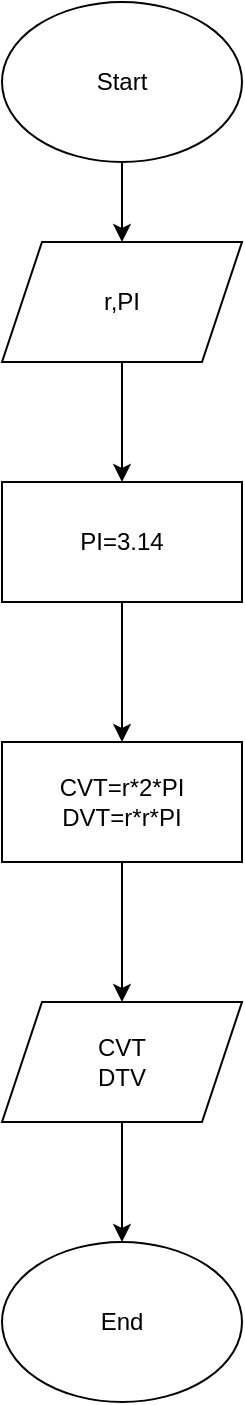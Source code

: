 <mxfile version="22.1.0" type="device" pages="6">
  <diagram id="C5RBs43oDa-KdzZeNtuy" name="BT1">
    <mxGraphModel dx="1290" dy="534" grid="1" gridSize="10" guides="1" tooltips="1" connect="1" arrows="1" fold="1" page="1" pageScale="1" pageWidth="827" pageHeight="1169" math="0" shadow="0">
      <root>
        <mxCell id="WIyWlLk6GJQsqaUBKTNV-0" />
        <mxCell id="WIyWlLk6GJQsqaUBKTNV-1" parent="WIyWlLk6GJQsqaUBKTNV-0" />
        <mxCell id="RpUv36ww8xjFqxz87pHx-1" style="edgeStyle=orthogonalEdgeStyle;rounded=0;orthogonalLoop=1;jettySize=auto;html=1;exitX=0.5;exitY=1;exitDx=0;exitDy=0;entryX=0.5;entryY=0;entryDx=0;entryDy=0;" edge="1" parent="WIyWlLk6GJQsqaUBKTNV-1" source="xayAEh7mQTVHOaWd_ndP-0" target="RpUv36ww8xjFqxz87pHx-0">
          <mxGeometry relative="1" as="geometry" />
        </mxCell>
        <mxCell id="xayAEh7mQTVHOaWd_ndP-0" value="Start" style="ellipse;whiteSpace=wrap;html=1;" parent="WIyWlLk6GJQsqaUBKTNV-1" vertex="1">
          <mxGeometry x="130" y="60" width="120" height="80" as="geometry" />
        </mxCell>
        <mxCell id="RpUv36ww8xjFqxz87pHx-3" value="" style="edgeStyle=orthogonalEdgeStyle;rounded=0;orthogonalLoop=1;jettySize=auto;html=1;" edge="1" parent="WIyWlLk6GJQsqaUBKTNV-1" source="RpUv36ww8xjFqxz87pHx-0" target="RpUv36ww8xjFqxz87pHx-2">
          <mxGeometry relative="1" as="geometry" />
        </mxCell>
        <mxCell id="RpUv36ww8xjFqxz87pHx-0" value="r,PI" style="shape=parallelogram;perimeter=parallelogramPerimeter;whiteSpace=wrap;html=1;fixedSize=1;" vertex="1" parent="WIyWlLk6GJQsqaUBKTNV-1">
          <mxGeometry x="130" y="180" width="120" height="60" as="geometry" />
        </mxCell>
        <mxCell id="RpUv36ww8xjFqxz87pHx-5" value="" style="edgeStyle=orthogonalEdgeStyle;rounded=0;orthogonalLoop=1;jettySize=auto;html=1;" edge="1" parent="WIyWlLk6GJQsqaUBKTNV-1" source="RpUv36ww8xjFqxz87pHx-2" target="RpUv36ww8xjFqxz87pHx-4">
          <mxGeometry relative="1" as="geometry" />
        </mxCell>
        <mxCell id="RpUv36ww8xjFqxz87pHx-2" value="PI=3.14" style="whiteSpace=wrap;html=1;" vertex="1" parent="WIyWlLk6GJQsqaUBKTNV-1">
          <mxGeometry x="130" y="300" width="120" height="60" as="geometry" />
        </mxCell>
        <mxCell id="RpUv36ww8xjFqxz87pHx-7" value="" style="edgeStyle=orthogonalEdgeStyle;rounded=0;orthogonalLoop=1;jettySize=auto;html=1;" edge="1" parent="WIyWlLk6GJQsqaUBKTNV-1" source="RpUv36ww8xjFqxz87pHx-4" target="RpUv36ww8xjFqxz87pHx-6">
          <mxGeometry relative="1" as="geometry" />
        </mxCell>
        <mxCell id="RpUv36ww8xjFqxz87pHx-4" value="CVT=r*2*PI&lt;br&gt;DVT=r*r*PI" style="whiteSpace=wrap;html=1;" vertex="1" parent="WIyWlLk6GJQsqaUBKTNV-1">
          <mxGeometry x="130" y="430" width="120" height="60" as="geometry" />
        </mxCell>
        <mxCell id="RpUv36ww8xjFqxz87pHx-9" value="" style="edgeStyle=orthogonalEdgeStyle;rounded=0;orthogonalLoop=1;jettySize=auto;html=1;" edge="1" parent="WIyWlLk6GJQsqaUBKTNV-1" source="RpUv36ww8xjFqxz87pHx-6" target="RpUv36ww8xjFqxz87pHx-8">
          <mxGeometry relative="1" as="geometry" />
        </mxCell>
        <mxCell id="RpUv36ww8xjFqxz87pHx-6" value="CVT&lt;br&gt;DTV" style="shape=parallelogram;perimeter=parallelogramPerimeter;whiteSpace=wrap;html=1;fixedSize=1;" vertex="1" parent="WIyWlLk6GJQsqaUBKTNV-1">
          <mxGeometry x="130" y="560" width="120" height="60" as="geometry" />
        </mxCell>
        <mxCell id="RpUv36ww8xjFqxz87pHx-8" value="End" style="ellipse;whiteSpace=wrap;html=1;" vertex="1" parent="WIyWlLk6GJQsqaUBKTNV-1">
          <mxGeometry x="130" y="680" width="120" height="80" as="geometry" />
        </mxCell>
      </root>
    </mxGraphModel>
  </diagram>
  <diagram id="1xkzSWBpe1msxJv8HMlB" name="BT2">
    <mxGraphModel dx="1290" dy="534" grid="1" gridSize="10" guides="1" tooltips="1" connect="1" arrows="1" fold="1" page="1" pageScale="1" pageWidth="827" pageHeight="1169" math="0" shadow="0">
      <root>
        <mxCell id="0" />
        <mxCell id="1" parent="0" />
        <mxCell id="xFjPpdjDOZMRNlHsK65v-9" value="" style="edgeStyle=orthogonalEdgeStyle;rounded=0;orthogonalLoop=1;jettySize=auto;html=1;" edge="1" parent="1" source="xFjPpdjDOZMRNlHsK65v-1" target="xFjPpdjDOZMRNlHsK65v-8">
          <mxGeometry relative="1" as="geometry" />
        </mxCell>
        <mxCell id="xFjPpdjDOZMRNlHsK65v-1" value="Start" style="strokeWidth=2;html=1;shape=mxgraph.flowchart.start_1;whiteSpace=wrap;" vertex="1" parent="1">
          <mxGeometry x="320" y="10" width="100" height="60" as="geometry" />
        </mxCell>
        <mxCell id="xFjPpdjDOZMRNlHsK65v-7" style="edgeStyle=orthogonalEdgeStyle;rounded=0;orthogonalLoop=1;jettySize=auto;html=1;exitX=0.5;exitY=1;exitDx=0;exitDy=0;exitPerimeter=0;" edge="1" parent="1" source="xFjPpdjDOZMRNlHsK65v-1" target="xFjPpdjDOZMRNlHsK65v-1">
          <mxGeometry relative="1" as="geometry" />
        </mxCell>
        <mxCell id="xFjPpdjDOZMRNlHsK65v-11" value="" style="edgeStyle=orthogonalEdgeStyle;rounded=0;orthogonalLoop=1;jettySize=auto;html=1;" edge="1" parent="1" source="xFjPpdjDOZMRNlHsK65v-8" target="xFjPpdjDOZMRNlHsK65v-10">
          <mxGeometry relative="1" as="geometry" />
        </mxCell>
        <mxCell id="xFjPpdjDOZMRNlHsK65v-8" value="&lt;div&gt;&amp;nbsp; &amp;nbsp; &amp;nbsp; &amp;nbsp; &amp;nbsp; &amp;nbsp; &amp;nbsp; &amp;nbsp; &amp;nbsp; &amp;nbsp; &amp;nbsp; &amp;nbsp; &amp;nbsp; &amp;nbsp; &amp;nbsp; &amp;nbsp; &amp;nbsp; &amp;nbsp; &amp;nbsp; &amp;nbsp; &amp;nbsp;DANH SACH SINH VIEN&amp;nbsp; &amp;nbsp; &amp;nbsp; &amp;nbsp; &amp;nbsp; &amp;nbsp; &amp;nbsp; &amp;nbsp; &amp;nbsp; &amp;nbsp; &amp;nbsp; &amp;nbsp; &amp;nbsp; &amp;nbsp; &amp;nbsp; &amp;nbsp; &amp;nbsp; &amp;nbsp; &amp;nbsp; &amp;nbsp; &amp;nbsp; &amp;nbsp; &amp;nbsp; &amp;nbsp;&amp;nbsp;&lt;/div&gt;&lt;div&gt;------------------------------------------------------------------------------------------------------------&lt;span style=&quot;&quot;&gt;&lt;/span&gt;&lt;/div&gt;&lt;div&gt;&lt;span style=&quot;&quot;&gt;&lt;span style=&quot;&quot;&gt;&lt;span style=&quot;white-space: pre;&quot;&gt;&amp;nbsp;&amp;nbsp;&amp;nbsp;&lt;/span&gt;&lt;/span&gt;| STT |&amp;nbsp; Ho va ten&amp;nbsp; &amp;nbsp; &amp;nbsp; &amp;nbsp; &amp;nbsp;|&amp;nbsp; &amp;nbsp;Tuoi&amp;nbsp; &amp;nbsp; &amp;nbsp;|&amp;nbsp; &amp;nbsp;So dien thoai&amp;nbsp; &amp;nbsp; &amp;nbsp; &amp;nbsp; &amp;nbsp; &amp;nbsp; &amp;nbsp; &amp;nbsp; |&amp;nbsp; &amp;nbsp;email&amp;nbsp; &amp;nbsp; &amp;nbsp; &amp;nbsp; &amp;nbsp; &amp;nbsp; &amp;nbsp; &amp;nbsp; &amp;nbsp; &amp;nbsp; &amp;nbsp; &amp;nbsp; &amp;nbsp;|&amp;nbsp; &amp;nbsp; &amp;nbsp;&lt;/span&gt;&lt;/div&gt;&lt;div&gt;&amp;nbsp; &amp;nbsp; ------------------------------------------------------------------------------------------------------------&lt;/div&gt;&lt;div&gt;| 1&amp;nbsp; &amp;nbsp;|&amp;nbsp; Nguyen Van A&amp;nbsp; &amp;nbsp; &amp;nbsp; |&amp;nbsp; &amp;nbsp;20&amp;nbsp; &amp;nbsp; &amp;nbsp; &amp;nbsp;|&amp;nbsp; &amp;nbsp;0904488481&amp;nbsp; &amp;nbsp; &amp;nbsp; &amp;nbsp; &amp;nbsp; &amp;nbsp; &amp;nbsp; &amp;nbsp; &amp;nbsp; &amp;nbsp;|&amp;nbsp; &amp;nbsp;anv@rikkeiacademy.com&amp;nbsp; &amp;nbsp; &amp;nbsp; &amp;nbsp; &amp;nbsp;|&lt;/div&gt;&lt;div&gt;&amp;nbsp; &amp;nbsp;------------------------------------------------------------------------------------------------------------&lt;/div&gt;&lt;div&gt;&amp;nbsp; &amp;nbsp;| 2&amp;nbsp; &amp;nbsp;|&amp;nbsp; Nguyen Van B&amp;nbsp; &amp;nbsp; &amp;nbsp; |&amp;nbsp; &amp;nbsp;21&amp;nbsp; &amp;nbsp; &amp;nbsp; &amp;nbsp;|&amp;nbsp; &amp;nbsp;0904488482&amp;nbsp; &amp;nbsp; &amp;nbsp; &amp;nbsp; &amp;nbsp; &amp;nbsp; &amp;nbsp; &amp;nbsp; &amp;nbsp; &amp;nbsp;|&amp;nbsp; &amp;nbsp;bnv@rikkeiacademy.com&amp;nbsp; &amp;nbsp; &amp;nbsp; &amp;nbsp; &amp;nbsp;|&amp;nbsp; &amp;nbsp;&lt;/div&gt;&lt;div&gt;------------------------------------------------------------------------------------------------------------&lt;/div&gt;&lt;div&gt;&amp;nbsp; &amp;nbsp;| 3&amp;nbsp; &amp;nbsp;|&amp;nbsp; Nguyen Van C&amp;nbsp; &amp;nbsp; &amp;nbsp; |&amp;nbsp; &amp;nbsp;18&amp;nbsp; &amp;nbsp; &amp;nbsp; &amp;nbsp;|&amp;nbsp; &amp;nbsp;0904488483&amp;nbsp; &amp;nbsp; &amp;nbsp; &amp;nbsp; &amp;nbsp; &amp;nbsp; &amp;nbsp; &amp;nbsp; &amp;nbsp; &amp;nbsp;|&amp;nbsp; &amp;nbsp;cnv@rikkeiacademy.com&amp;nbsp; &amp;nbsp; &amp;nbsp; &amp;nbsp; &amp;nbsp;|&amp;nbsp; &amp;nbsp;&lt;/div&gt;&lt;div&gt;&amp;nbsp; &amp;nbsp; printf(&quot;------------------------------------------------------------------------------------------------------------&lt;/div&gt;&lt;div&gt;&amp;nbsp;| 4&amp;nbsp; &amp;nbsp;|&amp;nbsp; Nguyen Van D&amp;nbsp; &amp;nbsp; &amp;nbsp; |&amp;nbsp; &amp;nbsp;19&amp;nbsp; &amp;nbsp; &amp;nbsp; &amp;nbsp;|&amp;nbsp; &amp;nbsp;0904488484&amp;nbsp; &amp;nbsp; &amp;nbsp; &amp;nbsp; &amp;nbsp; &amp;nbsp; &amp;nbsp; &amp;nbsp; &amp;nbsp; &amp;nbsp;|&amp;nbsp; &amp;nbsp;dnv@rikkeiacademy.com&amp;nbsp; &amp;nbsp; &amp;nbsp; &amp;nbsp; &amp;nbsp;|&amp;nbsp; &amp;nbsp;&amp;nbsp;&lt;/div&gt;&lt;div&gt;&amp;nbsp; &amp;nbsp;------------------------------------------------------------------------------------------------------------&lt;/div&gt;&lt;div&gt;&amp;nbsp; &amp;nbsp;| 5&amp;nbsp; &amp;nbsp;|&amp;nbsp; Nguyen Van E&amp;nbsp; &amp;nbsp; &amp;nbsp; |&amp;nbsp; &amp;nbsp;22&amp;nbsp; &amp;nbsp; &amp;nbsp; &amp;nbsp;|&amp;nbsp; &amp;nbsp;0904488485&amp;nbsp; &amp;nbsp; &amp;nbsp; &amp;nbsp; &amp;nbsp; &amp;nbsp; &amp;nbsp; &amp;nbsp; &amp;nbsp; &amp;nbsp;|&amp;nbsp; &amp;nbsp;env@rikkeiacademy.com&amp;nbsp; &amp;nbsp; &amp;nbsp; &amp;nbsp; &amp;nbsp;|&amp;nbsp; &amp;nbsp; &amp;nbsp;&lt;/div&gt;&lt;div&gt;&amp;nbsp; ------------------------------------------------------------------------------------------------------------;&lt;/div&gt;&lt;div&gt;&amp;nbsp; &amp;nbsp;| 6&amp;nbsp; &amp;nbsp;|&amp;nbsp; Nguyen Van F&amp;nbsp; &amp;nbsp; &amp;nbsp; |&amp;nbsp; &amp;nbsp;21&amp;nbsp; &amp;nbsp; &amp;nbsp; &amp;nbsp;|&amp;nbsp; &amp;nbsp;0904488486&amp;nbsp; &amp;nbsp; &amp;nbsp; &amp;nbsp; &amp;nbsp; &amp;nbsp; &amp;nbsp; &amp;nbsp; &amp;nbsp; &amp;nbsp;|&amp;nbsp; &amp;nbsp;fnv@rikkeiacademy.com&amp;nbsp; &amp;nbsp; &amp;nbsp; &amp;nbsp; &amp;nbsp;|&amp;nbsp; &amp;nbsp; &amp;nbsp;&lt;/div&gt;&lt;div&gt;------------------------------------------------------------------------------------------------------------&lt;/div&gt;&lt;div&gt;&amp;nbsp; &amp;nbsp;| 7&amp;nbsp; &amp;nbsp;|&amp;nbsp; Nguyen Van G&amp;nbsp; &amp;nbsp; &amp;nbsp; |&amp;nbsp; &amp;nbsp;23&amp;nbsp; &amp;nbsp; &amp;nbsp; &amp;nbsp;|&amp;nbsp; &amp;nbsp;0904488487&amp;nbsp; &amp;nbsp; &amp;nbsp; &amp;nbsp; &amp;nbsp; &amp;nbsp; &amp;nbsp; &amp;nbsp; &amp;nbsp; &amp;nbsp;|&amp;nbsp; &amp;nbsp;gnv@rikkeiacademy.com&amp;nbsp; &amp;nbsp; &amp;nbsp; &amp;nbsp; &amp;nbsp;|&amp;nbsp; &amp;nbsp; &amp;nbsp;&lt;/div&gt;&lt;div&gt;&amp;nbsp; ------------------------------------------------------------------------------------------------------------&lt;/div&gt;&lt;div&gt;&amp;nbsp; &amp;nbsp; 8&amp;nbsp; &amp;nbsp;|&amp;nbsp; Nguyen Van H&amp;nbsp; &amp;nbsp; &amp;nbsp; |&amp;nbsp; &amp;nbsp;19&amp;nbsp; &amp;nbsp; &amp;nbsp; &amp;nbsp;|&amp;nbsp; &amp;nbsp;0904488488&amp;nbsp; &amp;nbsp; &amp;nbsp; &amp;nbsp; &amp;nbsp; &amp;nbsp; &amp;nbsp; &amp;nbsp; &amp;nbsp; &amp;nbsp;|&amp;nbsp; &amp;nbsp;hnv@rikkeiacademy.com&amp;nbsp; &amp;nbsp; &amp;nbsp; &amp;nbsp; &amp;nbsp;|&amp;nbsp; &amp;nbsp; &amp;nbsp;&amp;nbsp;&lt;/div&gt;&lt;div&gt;------------------------------------------------------------------------------------------------------------&lt;/div&gt;&lt;div&gt;&amp;nbsp; &amp;nbsp;| 9&amp;nbsp; &amp;nbsp;|&amp;nbsp; Nguyen Van I&amp;nbsp; &amp;nbsp; &amp;nbsp; |&amp;nbsp; &amp;nbsp;18&amp;nbsp; &amp;nbsp; &amp;nbsp; &amp;nbsp;|&amp;nbsp; &amp;nbsp;0904488489&amp;nbsp; &amp;nbsp; &amp;nbsp; &amp;nbsp; &amp;nbsp; &amp;nbsp; &amp;nbsp; &amp;nbsp; &amp;nbsp; &amp;nbsp;|&amp;nbsp; &amp;nbsp;inv@rikkeiacademy.com&amp;nbsp; &amp;nbsp; &amp;nbsp; &amp;nbsp; &amp;nbsp;|&amp;nbsp; &amp;nbsp;&lt;/div&gt;&lt;div&gt;------------------------------------------------------------------------------------------------------------&lt;/div&gt;&lt;div&gt;&amp;nbsp; &amp;nbsp; | 10&amp;nbsp; |&amp;nbsp; Nguyen Van K&amp;nbsp; &amp;nbsp; &amp;nbsp; |&amp;nbsp; &amp;nbsp;21&amp;nbsp; &amp;nbsp; &amp;nbsp; &amp;nbsp;|&amp;nbsp; &amp;nbsp;0904488480&amp;nbsp; &amp;nbsp; &amp;nbsp; &amp;nbsp; &amp;nbsp; &amp;nbsp; &amp;nbsp; &amp;nbsp; &amp;nbsp; &amp;nbsp;|&amp;nbsp; &amp;nbsp;knv@rikkeiacademy.com&amp;nbsp; &amp;nbsp;&amp;nbsp;&lt;/div&gt;&lt;div&gt;&amp;nbsp; &amp;nbsp; ------------------------------------------------------------------------------------------------------------&lt;/div&gt;" style="shape=parallelogram;perimeter=parallelogramPerimeter;whiteSpace=wrap;html=1;fixedSize=1;strokeWidth=2;" vertex="1" parent="1">
          <mxGeometry x="55" y="220" width="630" height="390" as="geometry" />
        </mxCell>
        <mxCell id="xFjPpdjDOZMRNlHsK65v-10" value="End" style="ellipse;whiteSpace=wrap;html=1;" vertex="1" parent="1">
          <mxGeometry x="310" y="660" width="120" height="80" as="geometry" />
        </mxCell>
      </root>
    </mxGraphModel>
  </diagram>
  <diagram id="lPCM_Orpyic1YJfJfxVZ" name="BT3">
    <mxGraphModel dx="1290" dy="534" grid="1" gridSize="10" guides="1" tooltips="1" connect="1" arrows="1" fold="1" page="1" pageScale="1" pageWidth="827" pageHeight="1169" math="0" shadow="0">
      <root>
        <mxCell id="0" />
        <mxCell id="1" parent="0" />
        <mxCell id="h2RHiLlfG2E7YjiQeKBT-3" value="" style="edgeStyle=orthogonalEdgeStyle;rounded=0;orthogonalLoop=1;jettySize=auto;html=1;" edge="1" parent="1" source="h2RHiLlfG2E7YjiQeKBT-1" target="h2RHiLlfG2E7YjiQeKBT-2">
          <mxGeometry relative="1" as="geometry" />
        </mxCell>
        <mxCell id="h2RHiLlfG2E7YjiQeKBT-1" value="Start" style="ellipse;whiteSpace=wrap;html=1;" vertex="1" parent="1">
          <mxGeometry x="354" y="60" width="120" height="80" as="geometry" />
        </mxCell>
        <mxCell id="h2RHiLlfG2E7YjiQeKBT-5" value="" style="edgeStyle=orthogonalEdgeStyle;rounded=0;orthogonalLoop=1;jettySize=auto;html=1;" edge="1" parent="1" source="h2RHiLlfG2E7YjiQeKBT-2" target="h2RHiLlfG2E7YjiQeKBT-4">
          <mxGeometry relative="1" as="geometry" />
        </mxCell>
        <mxCell id="h2RHiLlfG2E7YjiQeKBT-2" value="toan,van,anh" style="shape=parallelogram;perimeter=parallelogramPerimeter;whiteSpace=wrap;html=1;fixedSize=1;" vertex="1" parent="1">
          <mxGeometry x="306" y="190" width="216" height="60" as="geometry" />
        </mxCell>
        <mxCell id="h2RHiLlfG2E7YjiQeKBT-9" value="" style="edgeStyle=orthogonalEdgeStyle;rounded=0;orthogonalLoop=1;jettySize=auto;html=1;" edge="1" parent="1" source="h2RHiLlfG2E7YjiQeKBT-4" target="h2RHiLlfG2E7YjiQeKBT-8">
          <mxGeometry relative="1" as="geometry" />
        </mxCell>
        <mxCell id="h2RHiLlfG2E7YjiQeKBT-4" value="diem_tong=toan+van+anh&lt;br&gt;diem_tb=diem_tong/3" style="whiteSpace=wrap;html=1;" vertex="1" parent="1">
          <mxGeometry x="326" y="320" width="176" height="60" as="geometry" />
        </mxCell>
        <mxCell id="h2RHiLlfG2E7YjiQeKBT-11" value="" style="edgeStyle=orthogonalEdgeStyle;rounded=0;orthogonalLoop=1;jettySize=auto;html=1;" edge="1" parent="1" source="h2RHiLlfG2E7YjiQeKBT-8" target="h2RHiLlfG2E7YjiQeKBT-10">
          <mxGeometry relative="1" as="geometry" />
        </mxCell>
        <mxCell id="h2RHiLlfG2E7YjiQeKBT-8" value="diem_tong&lt;br&gt;diem_tb" style="shape=parallelogram;perimeter=parallelogramPerimeter;whiteSpace=wrap;html=1;fixedSize=1;" vertex="1" parent="1">
          <mxGeometry x="354" y="440" width="120" height="60" as="geometry" />
        </mxCell>
        <mxCell id="h2RHiLlfG2E7YjiQeKBT-10" value="End" style="ellipse;whiteSpace=wrap;html=1;" vertex="1" parent="1">
          <mxGeometry x="354" y="545" width="120" height="80" as="geometry" />
        </mxCell>
      </root>
    </mxGraphModel>
  </diagram>
  <diagram id="NsL2CPaEQUua_I1LO7Yr" name="BT4">
    <mxGraphModel dx="1290" dy="534" grid="1" gridSize="10" guides="1" tooltips="1" connect="1" arrows="1" fold="1" page="1" pageScale="1" pageWidth="827" pageHeight="1169" math="0" shadow="0">
      <root>
        <mxCell id="0" />
        <mxCell id="1" parent="0" />
        <mxCell id="011xxZp6TQmj5CEeikQw-3" value="" style="edgeStyle=orthogonalEdgeStyle;rounded=0;orthogonalLoop=1;jettySize=auto;html=1;" edge="1" parent="1" source="011xxZp6TQmj5CEeikQw-1" target="011xxZp6TQmj5CEeikQw-2">
          <mxGeometry relative="1" as="geometry" />
        </mxCell>
        <mxCell id="011xxZp6TQmj5CEeikQw-1" value="Start" style="ellipse;whiteSpace=wrap;html=1;" vertex="1" parent="1">
          <mxGeometry x="320" y="50" width="120" height="80" as="geometry" />
        </mxCell>
        <mxCell id="HxF071hYW-Vpzkf4wwNU-2" value="" style="edgeStyle=orthogonalEdgeStyle;rounded=0;orthogonalLoop=1;jettySize=auto;html=1;" edge="1" parent="1" source="011xxZp6TQmj5CEeikQw-2" target="HxF071hYW-Vpzkf4wwNU-1">
          <mxGeometry relative="1" as="geometry" />
        </mxCell>
        <mxCell id="011xxZp6TQmj5CEeikQw-2" value="n1,n2,n3" style="shape=parallelogram;perimeter=parallelogramPerimeter;whiteSpace=wrap;html=1;fixedSize=1;" vertex="1" parent="1">
          <mxGeometry x="320" y="180" width="120" height="60" as="geometry" />
        </mxCell>
        <mxCell id="HxF071hYW-Vpzkf4wwNU-4" value="" style="edgeStyle=orthogonalEdgeStyle;rounded=0;orthogonalLoop=1;jettySize=auto;html=1;" edge="1" parent="1" source="HxF071hYW-Vpzkf4wwNU-1" target="HxF071hYW-Vpzkf4wwNU-3">
          <mxGeometry relative="1" as="geometry" />
        </mxCell>
        <mxCell id="HxF071hYW-Vpzkf4wwNU-1" value="max=n1&lt;br&gt;min=n1" style="whiteSpace=wrap;html=1;" vertex="1" parent="1">
          <mxGeometry x="320" y="320" width="120" height="60" as="geometry" />
        </mxCell>
        <mxCell id="HxF071hYW-Vpzkf4wwNU-6" value="" style="edgeStyle=orthogonalEdgeStyle;rounded=0;orthogonalLoop=1;jettySize=auto;html=1;" edge="1" parent="1" source="HxF071hYW-Vpzkf4wwNU-3" target="HxF071hYW-Vpzkf4wwNU-5">
          <mxGeometry relative="1" as="geometry" />
        </mxCell>
        <mxCell id="HxF071hYW-Vpzkf4wwNU-7" value="true" style="edgeLabel;html=1;align=center;verticalAlign=middle;resizable=0;points=[];" vertex="1" connectable="0" parent="HxF071hYW-Vpzkf4wwNU-6">
          <mxGeometry x="-0.24" y="1" relative="1" as="geometry">
            <mxPoint as="offset" />
          </mxGeometry>
        </mxCell>
        <mxCell id="HxF071hYW-Vpzkf4wwNU-9" value="" style="edgeStyle=orthogonalEdgeStyle;rounded=0;orthogonalLoop=1;jettySize=auto;html=1;" edge="1" parent="1" source="HxF071hYW-Vpzkf4wwNU-3" target="HxF071hYW-Vpzkf4wwNU-8">
          <mxGeometry relative="1" as="geometry" />
        </mxCell>
        <mxCell id="HxF071hYW-Vpzkf4wwNU-10" value="false" style="edgeLabel;html=1;align=center;verticalAlign=middle;resizable=0;points=[];" vertex="1" connectable="0" parent="HxF071hYW-Vpzkf4wwNU-9">
          <mxGeometry x="-0.18" y="-3" relative="1" as="geometry">
            <mxPoint as="offset" />
          </mxGeometry>
        </mxCell>
        <mxCell id="HxF071hYW-Vpzkf4wwNU-3" value="max&amp;lt;n2&lt;br&gt;min&amp;gt;n2" style="rhombus;whiteSpace=wrap;html=1;" vertex="1" parent="1">
          <mxGeometry x="340" y="450" width="80" height="80" as="geometry" />
        </mxCell>
        <mxCell id="HxF071hYW-Vpzkf4wwNU-16" style="edgeStyle=orthogonalEdgeStyle;rounded=0;orthogonalLoop=1;jettySize=auto;html=1;entryX=1;entryY=0.5;entryDx=0;entryDy=0;" edge="1" parent="1" source="HxF071hYW-Vpzkf4wwNU-5" target="HxF071hYW-Vpzkf4wwNU-8">
          <mxGeometry relative="1" as="geometry">
            <mxPoint x="540" y="650" as="targetPoint" />
            <Array as="points">
              <mxPoint x="540" y="650" />
            </Array>
          </mxGeometry>
        </mxCell>
        <mxCell id="HxF071hYW-Vpzkf4wwNU-5" value="max=n2&lt;br&gt;min=n2" style="whiteSpace=wrap;html=1;" vertex="1" parent="1">
          <mxGeometry x="480" y="460" width="120" height="60" as="geometry" />
        </mxCell>
        <mxCell id="HxF071hYW-Vpzkf4wwNU-14" value="" style="edgeStyle=orthogonalEdgeStyle;rounded=0;orthogonalLoop=1;jettySize=auto;html=1;" edge="1" parent="1" source="HxF071hYW-Vpzkf4wwNU-8" target="HxF071hYW-Vpzkf4wwNU-13">
          <mxGeometry relative="1" as="geometry" />
        </mxCell>
        <mxCell id="HxF071hYW-Vpzkf4wwNU-15" value="true" style="edgeLabel;html=1;align=center;verticalAlign=middle;resizable=0;points=[];" vertex="1" connectable="0" parent="HxF071hYW-Vpzkf4wwNU-14">
          <mxGeometry x="-0.127" y="-3" relative="1" as="geometry">
            <mxPoint as="offset" />
          </mxGeometry>
        </mxCell>
        <mxCell id="HxF071hYW-Vpzkf4wwNU-18" value="" style="edgeStyle=orthogonalEdgeStyle;rounded=0;orthogonalLoop=1;jettySize=auto;html=1;" edge="1" parent="1" source="HxF071hYW-Vpzkf4wwNU-8" target="HxF071hYW-Vpzkf4wwNU-17">
          <mxGeometry relative="1" as="geometry" />
        </mxCell>
        <mxCell id="HxF071hYW-Vpzkf4wwNU-19" value="false" style="edgeLabel;html=1;align=center;verticalAlign=middle;resizable=0;points=[];" vertex="1" connectable="0" parent="HxF071hYW-Vpzkf4wwNU-18">
          <mxGeometry x="-0.027" y="1" relative="1" as="geometry">
            <mxPoint as="offset" />
          </mxGeometry>
        </mxCell>
        <mxCell id="HxF071hYW-Vpzkf4wwNU-8" value="max&amp;lt;n3&lt;br&gt;min&amp;gt;n3" style="rhombus;whiteSpace=wrap;html=1;" vertex="1" parent="1">
          <mxGeometry x="340" y="610" width="80" height="80" as="geometry" />
        </mxCell>
        <mxCell id="HxF071hYW-Vpzkf4wwNU-13" value="max=n3&lt;br&gt;min=n3" style="whiteSpace=wrap;html=1;" vertex="1" parent="1">
          <mxGeometry x="160" y="620" width="120" height="60" as="geometry" />
        </mxCell>
        <mxCell id="HxF071hYW-Vpzkf4wwNU-21" value="" style="edgeStyle=orthogonalEdgeStyle;rounded=0;orthogonalLoop=1;jettySize=auto;html=1;" edge="1" parent="1" source="HxF071hYW-Vpzkf4wwNU-17" target="HxF071hYW-Vpzkf4wwNU-20">
          <mxGeometry relative="1" as="geometry" />
        </mxCell>
        <mxCell id="HxF071hYW-Vpzkf4wwNU-17" value="max,min" style="shape=parallelogram;perimeter=parallelogramPerimeter;whiteSpace=wrap;html=1;fixedSize=1;" vertex="1" parent="1">
          <mxGeometry x="320" y="780" width="120" height="60" as="geometry" />
        </mxCell>
        <mxCell id="HxF071hYW-Vpzkf4wwNU-20" value="End" style="ellipse;whiteSpace=wrap;html=1;" vertex="1" parent="1">
          <mxGeometry x="320" y="880" width="120" height="80" as="geometry" />
        </mxCell>
      </root>
    </mxGraphModel>
  </diagram>
  <diagram id="F5YuTO9THXRhbs5bYbxt" name="BT5">
    <mxGraphModel dx="1290" dy="534" grid="1" gridSize="10" guides="1" tooltips="1" connect="1" arrows="1" fold="1" page="1" pageScale="1" pageWidth="827" pageHeight="1169" math="0" shadow="0">
      <root>
        <mxCell id="0" />
        <mxCell id="1" parent="0" />
        <mxCell id="eF_UXPz6VeH4dgsTv3DX-3" value="" style="edgeStyle=orthogonalEdgeStyle;rounded=0;orthogonalLoop=1;jettySize=auto;html=1;" edge="1" parent="1" source="eF_UXPz6VeH4dgsTv3DX-1" target="eF_UXPz6VeH4dgsTv3DX-2">
          <mxGeometry relative="1" as="geometry" />
        </mxCell>
        <mxCell id="eF_UXPz6VeH4dgsTv3DX-1" value="Start" style="ellipse;whiteSpace=wrap;html=1;" vertex="1" parent="1">
          <mxGeometry x="354" y="40" width="120" height="80" as="geometry" />
        </mxCell>
        <mxCell id="eF_UXPz6VeH4dgsTv3DX-5" value="" style="edgeStyle=orthogonalEdgeStyle;rounded=0;orthogonalLoop=1;jettySize=auto;html=1;" edge="1" parent="1" source="eF_UXPz6VeH4dgsTv3DX-2" target="eF_UXPz6VeH4dgsTv3DX-4">
          <mxGeometry relative="1" as="geometry" />
        </mxCell>
        <mxCell id="eF_UXPz6VeH4dgsTv3DX-2" value="a,b,c,d" style="shape=parallelogram;perimeter=parallelogramPerimeter;whiteSpace=wrap;html=1;fixedSize=1;" vertex="1" parent="1">
          <mxGeometry x="354" y="160" width="120" height="60" as="geometry" />
        </mxCell>
        <mxCell id="eF_UXPz6VeH4dgsTv3DX-7" value="" style="edgeStyle=orthogonalEdgeStyle;rounded=0;orthogonalLoop=1;jettySize=auto;html=1;" edge="1" parent="1" source="eF_UXPz6VeH4dgsTv3DX-4" target="eF_UXPz6VeH4dgsTv3DX-6">
          <mxGeometry relative="1" as="geometry" />
        </mxCell>
        <mxCell id="eF_UXPz6VeH4dgsTv3DX-4" value="Tong=a+b+c+d" style="whiteSpace=wrap;html=1;" vertex="1" parent="1">
          <mxGeometry x="354" y="300" width="120" height="60" as="geometry" />
        </mxCell>
        <mxCell id="eF_UXPz6VeH4dgsTv3DX-9" value="" style="edgeStyle=orthogonalEdgeStyle;rounded=0;orthogonalLoop=1;jettySize=auto;html=1;" edge="1" parent="1" source="eF_UXPz6VeH4dgsTv3DX-6" target="eF_UXPz6VeH4dgsTv3DX-8">
          <mxGeometry relative="1" as="geometry" />
        </mxCell>
        <mxCell id="eF_UXPz6VeH4dgsTv3DX-6" value="Tong&lt;br&gt;d,c,b,a" style="shape=parallelogram;perimeter=parallelogramPerimeter;whiteSpace=wrap;html=1;fixedSize=1;" vertex="1" parent="1">
          <mxGeometry x="354" y="440" width="120" height="60" as="geometry" />
        </mxCell>
        <mxCell id="eF_UXPz6VeH4dgsTv3DX-8" value="End" style="ellipse;whiteSpace=wrap;html=1;" vertex="1" parent="1">
          <mxGeometry x="354" y="540" width="120" height="80" as="geometry" />
        </mxCell>
      </root>
    </mxGraphModel>
  </diagram>
  <diagram id="fOTp2nhpyAP2DkTSW-fe" name="BT6">
    <mxGraphModel dx="1290" dy="534" grid="1" gridSize="10" guides="1" tooltips="1" connect="1" arrows="1" fold="1" page="1" pageScale="1" pageWidth="827" pageHeight="1169" math="0" shadow="0">
      <root>
        <mxCell id="0" />
        <mxCell id="1" parent="0" />
        <mxCell id="dPcthX7GOqGSKJh4hjwZ-3" value="" style="edgeStyle=orthogonalEdgeStyle;rounded=0;orthogonalLoop=1;jettySize=auto;html=1;" edge="1" parent="1" source="dPcthX7GOqGSKJh4hjwZ-1" target="dPcthX7GOqGSKJh4hjwZ-2">
          <mxGeometry relative="1" as="geometry" />
        </mxCell>
        <mxCell id="dPcthX7GOqGSKJh4hjwZ-1" value="Start" style="ellipse;whiteSpace=wrap;html=1;" vertex="1" parent="1">
          <mxGeometry x="354" y="70" width="120" height="80" as="geometry" />
        </mxCell>
        <mxCell id="dPcthX7GOqGSKJh4hjwZ-5" value="" style="edgeStyle=orthogonalEdgeStyle;rounded=0;orthogonalLoop=1;jettySize=auto;html=1;" edge="1" parent="1" source="dPcthX7GOqGSKJh4hjwZ-2" target="dPcthX7GOqGSKJh4hjwZ-4">
          <mxGeometry relative="1" as="geometry" />
        </mxCell>
        <mxCell id="dPcthX7GOqGSKJh4hjwZ-2" value="year,current_year" style="shape=parallelogram;perimeter=parallelogramPerimeter;whiteSpace=wrap;html=1;fixedSize=1;" vertex="1" parent="1">
          <mxGeometry x="354" y="200" width="120" height="60" as="geometry" />
        </mxCell>
        <mxCell id="dPcthX7GOqGSKJh4hjwZ-7" value="" style="edgeStyle=orthogonalEdgeStyle;rounded=0;orthogonalLoop=1;jettySize=auto;html=1;" edge="1" parent="1" source="dPcthX7GOqGSKJh4hjwZ-4" target="dPcthX7GOqGSKJh4hjwZ-6">
          <mxGeometry relative="1" as="geometry" />
        </mxCell>
        <mxCell id="dPcthX7GOqGSKJh4hjwZ-4" value="Tuoi=current_year-year" style="whiteSpace=wrap;html=1;" vertex="1" parent="1">
          <mxGeometry x="341" y="320" width="146" height="60" as="geometry" />
        </mxCell>
        <mxCell id="dPcthX7GOqGSKJh4hjwZ-9" value="" style="edgeStyle=orthogonalEdgeStyle;rounded=0;orthogonalLoop=1;jettySize=auto;html=1;" edge="1" parent="1" source="dPcthX7GOqGSKJh4hjwZ-6" target="dPcthX7GOqGSKJh4hjwZ-10">
          <mxGeometry relative="1" as="geometry">
            <mxPoint x="514" y="490" as="targetPoint" />
          </mxGeometry>
        </mxCell>
        <mxCell id="dPcthX7GOqGSKJh4hjwZ-16" value="true" style="edgeLabel;html=1;align=center;verticalAlign=middle;resizable=0;points=[];" vertex="1" connectable="0" parent="dPcthX7GOqGSKJh4hjwZ-9">
          <mxGeometry x="-0.097" y="3" relative="1" as="geometry">
            <mxPoint as="offset" />
          </mxGeometry>
        </mxCell>
        <mxCell id="dPcthX7GOqGSKJh4hjwZ-12" value="" style="edgeStyle=orthogonalEdgeStyle;rounded=0;orthogonalLoop=1;jettySize=auto;html=1;" edge="1" parent="1" source="dPcthX7GOqGSKJh4hjwZ-6" target="dPcthX7GOqGSKJh4hjwZ-11">
          <mxGeometry relative="1" as="geometry" />
        </mxCell>
        <mxCell id="dPcthX7GOqGSKJh4hjwZ-17" value="false" style="edgeLabel;html=1;align=center;verticalAlign=middle;resizable=0;points=[];" vertex="1" connectable="0" parent="dPcthX7GOqGSKJh4hjwZ-12">
          <mxGeometry x="-0.027" relative="1" as="geometry">
            <mxPoint as="offset" />
          </mxGeometry>
        </mxCell>
        <mxCell id="dPcthX7GOqGSKJh4hjwZ-6" value="Tuoi%2==0" style="rhombus;whiteSpace=wrap;html=1;" vertex="1" parent="1">
          <mxGeometry x="374" y="450" width="80" height="80" as="geometry" />
        </mxCell>
        <mxCell id="dPcthX7GOqGSKJh4hjwZ-14" style="edgeStyle=orthogonalEdgeStyle;rounded=0;orthogonalLoop=1;jettySize=auto;html=1;exitX=1;exitY=0.5;exitDx=0;exitDy=0;entryX=0.5;entryY=0;entryDx=0;entryDy=0;" edge="1" parent="1" source="dPcthX7GOqGSKJh4hjwZ-10" target="dPcthX7GOqGSKJh4hjwZ-13">
          <mxGeometry relative="1" as="geometry">
            <Array as="points">
              <mxPoint x="680" y="490" />
              <mxPoint x="680" y="565" />
              <mxPoint x="630" y="565" />
            </Array>
          </mxGeometry>
        </mxCell>
        <mxCell id="dPcthX7GOqGSKJh4hjwZ-10" value="chan" style="shape=parallelogram;perimeter=parallelogramPerimeter;whiteSpace=wrap;html=1;fixedSize=1;" vertex="1" parent="1">
          <mxGeometry x="510" y="460" width="120" height="60" as="geometry" />
        </mxCell>
        <mxCell id="dPcthX7GOqGSKJh4hjwZ-15" value="" style="edgeStyle=orthogonalEdgeStyle;rounded=0;orthogonalLoop=1;jettySize=auto;html=1;" edge="1" parent="1" source="dPcthX7GOqGSKJh4hjwZ-11" target="dPcthX7GOqGSKJh4hjwZ-13">
          <mxGeometry relative="1" as="geometry" />
        </mxCell>
        <mxCell id="dPcthX7GOqGSKJh4hjwZ-11" value="le" style="shape=parallelogram;perimeter=parallelogramPerimeter;whiteSpace=wrap;html=1;fixedSize=1;" vertex="1" parent="1">
          <mxGeometry x="354" y="620" width="120" height="60" as="geometry" />
        </mxCell>
        <mxCell id="dPcthX7GOqGSKJh4hjwZ-13" value="End" style="ellipse;whiteSpace=wrap;html=1;" vertex="1" parent="1">
          <mxGeometry x="570" y="610" width="120" height="80" as="geometry" />
        </mxCell>
      </root>
    </mxGraphModel>
  </diagram>
</mxfile>
